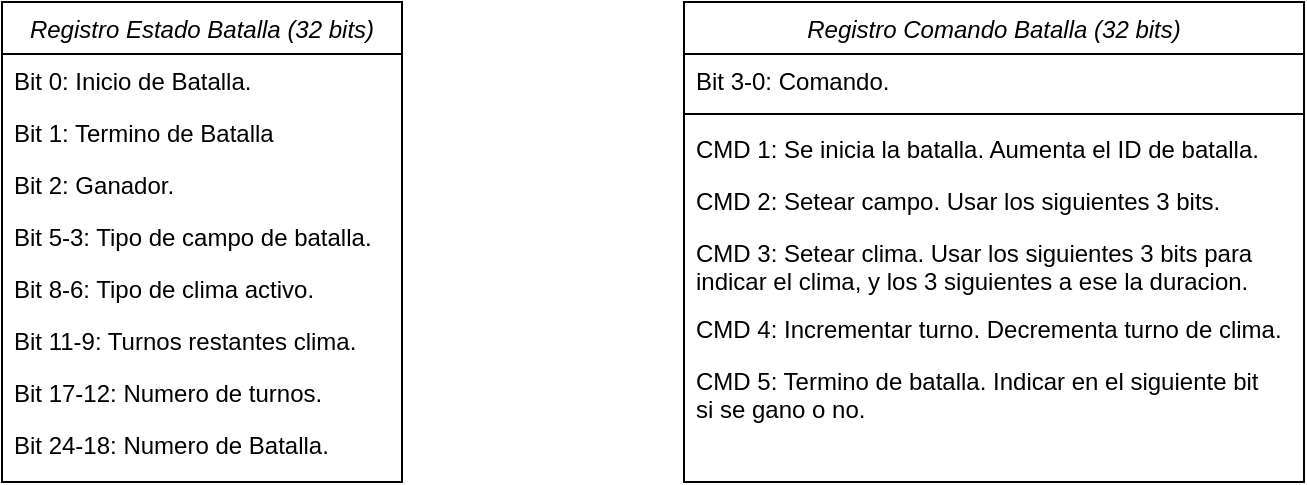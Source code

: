 <mxfile version="24.2.5" type="device">
  <diagram id="C5RBs43oDa-KdzZeNtuy" name="Page-1">
    <mxGraphModel dx="880" dy="460" grid="1" gridSize="10" guides="1" tooltips="1" connect="1" arrows="1" fold="1" page="1" pageScale="1" pageWidth="827" pageHeight="1169" math="0" shadow="0">
      <root>
        <mxCell id="WIyWlLk6GJQsqaUBKTNV-0" />
        <mxCell id="WIyWlLk6GJQsqaUBKTNV-1" parent="WIyWlLk6GJQsqaUBKTNV-0" />
        <mxCell id="zkfFHV4jXpPFQw0GAbJ--0" value="Registro Estado Batalla (32 bits)" style="swimlane;fontStyle=2;align=center;verticalAlign=top;childLayout=stackLayout;horizontal=1;startSize=26;horizontalStack=0;resizeParent=1;resizeLast=0;collapsible=1;marginBottom=0;rounded=0;shadow=0;strokeWidth=1;" parent="WIyWlLk6GJQsqaUBKTNV-1" vertex="1">
          <mxGeometry x="119" y="50" width="200" height="240" as="geometry">
            <mxRectangle x="230" y="140" width="160" height="26" as="alternateBounds" />
          </mxGeometry>
        </mxCell>
        <mxCell id="zkfFHV4jXpPFQw0GAbJ--1" value="Bit 0: Inicio de Batalla." style="text;align=left;verticalAlign=top;spacingLeft=4;spacingRight=4;overflow=hidden;rotatable=0;points=[[0,0.5],[1,0.5]];portConstraint=eastwest;" parent="zkfFHV4jXpPFQw0GAbJ--0" vertex="1">
          <mxGeometry y="26" width="200" height="26" as="geometry" />
        </mxCell>
        <mxCell id="zkfFHV4jXpPFQw0GAbJ--2" value="Bit 1: Termino de Batalla" style="text;align=left;verticalAlign=top;spacingLeft=4;spacingRight=4;overflow=hidden;rotatable=0;points=[[0,0.5],[1,0.5]];portConstraint=eastwest;rounded=0;shadow=0;html=0;" parent="zkfFHV4jXpPFQw0GAbJ--0" vertex="1">
          <mxGeometry y="52" width="200" height="26" as="geometry" />
        </mxCell>
        <mxCell id="A0Vk1uOY33R5suH3qCWU-13" value="Bit 2: Ganador." style="text;align=left;verticalAlign=top;spacingLeft=4;spacingRight=4;overflow=hidden;rotatable=0;points=[[0,0.5],[1,0.5]];portConstraint=eastwest;rounded=0;shadow=0;html=0;" vertex="1" parent="zkfFHV4jXpPFQw0GAbJ--0">
          <mxGeometry y="78" width="200" height="26" as="geometry" />
        </mxCell>
        <mxCell id="zkfFHV4jXpPFQw0GAbJ--3" value="Bit 5-3: Tipo de campo de batalla." style="text;align=left;verticalAlign=top;spacingLeft=4;spacingRight=4;overflow=hidden;rotatable=0;points=[[0,0.5],[1,0.5]];portConstraint=eastwest;rounded=0;shadow=0;html=0;" parent="zkfFHV4jXpPFQw0GAbJ--0" vertex="1">
          <mxGeometry y="104" width="200" height="26" as="geometry" />
        </mxCell>
        <mxCell id="A0Vk1uOY33R5suH3qCWU-0" value="Bit 8-6: Tipo de clima activo." style="text;align=left;verticalAlign=top;spacingLeft=4;spacingRight=4;overflow=hidden;rotatable=0;points=[[0,0.5],[1,0.5]];portConstraint=eastwest;rounded=0;shadow=0;html=0;" vertex="1" parent="zkfFHV4jXpPFQw0GAbJ--0">
          <mxGeometry y="130" width="200" height="26" as="geometry" />
        </mxCell>
        <mxCell id="A0Vk1uOY33R5suH3qCWU-2" value="Bit 11-9: Turnos restantes clima." style="text;align=left;verticalAlign=top;spacingLeft=4;spacingRight=4;overflow=hidden;rotatable=0;points=[[0,0.5],[1,0.5]];portConstraint=eastwest;rounded=0;shadow=0;html=0;" vertex="1" parent="zkfFHV4jXpPFQw0GAbJ--0">
          <mxGeometry y="156" width="200" height="26" as="geometry" />
        </mxCell>
        <mxCell id="A0Vk1uOY33R5suH3qCWU-9" value="Bit 17-12: Numero de turnos." style="text;align=left;verticalAlign=top;spacingLeft=4;spacingRight=4;overflow=hidden;rotatable=0;points=[[0,0.5],[1,0.5]];portConstraint=eastwest;rounded=0;shadow=0;html=0;" vertex="1" parent="zkfFHV4jXpPFQw0GAbJ--0">
          <mxGeometry y="182" width="200" height="26" as="geometry" />
        </mxCell>
        <mxCell id="A0Vk1uOY33R5suH3qCWU-10" value="Bit 24-18: Numero de Batalla." style="text;align=left;verticalAlign=top;spacingLeft=4;spacingRight=4;overflow=hidden;rotatable=0;points=[[0,0.5],[1,0.5]];portConstraint=eastwest;rounded=0;shadow=0;html=0;" vertex="1" parent="zkfFHV4jXpPFQw0GAbJ--0">
          <mxGeometry y="208" width="200" height="26" as="geometry" />
        </mxCell>
        <mxCell id="A0Vk1uOY33R5suH3qCWU-14" value="Registro Comando Batalla (32 bits)" style="swimlane;fontStyle=2;align=center;verticalAlign=top;childLayout=stackLayout;horizontal=1;startSize=26;horizontalStack=0;resizeParent=1;resizeLast=0;collapsible=1;marginBottom=0;rounded=0;shadow=0;strokeWidth=1;" vertex="1" parent="WIyWlLk6GJQsqaUBKTNV-1">
          <mxGeometry x="460" y="50" width="310" height="240" as="geometry">
            <mxRectangle x="230" y="140" width="160" height="26" as="alternateBounds" />
          </mxGeometry>
        </mxCell>
        <mxCell id="A0Vk1uOY33R5suH3qCWU-15" value="Bit 3-0: Comando." style="text;align=left;verticalAlign=top;spacingLeft=4;spacingRight=4;overflow=hidden;rotatable=0;points=[[0,0.5],[1,0.5]];portConstraint=eastwest;" vertex="1" parent="A0Vk1uOY33R5suH3qCWU-14">
          <mxGeometry y="26" width="310" height="26" as="geometry" />
        </mxCell>
        <mxCell id="A0Vk1uOY33R5suH3qCWU-23" value="" style="line;html=1;strokeWidth=1;align=left;verticalAlign=middle;spacingTop=-1;spacingLeft=3;spacingRight=3;rotatable=0;labelPosition=right;points=[];portConstraint=eastwest;" vertex="1" parent="A0Vk1uOY33R5suH3qCWU-14">
          <mxGeometry y="52" width="310" height="8" as="geometry" />
        </mxCell>
        <mxCell id="A0Vk1uOY33R5suH3qCWU-26" value="CMD 1: Se inicia la batalla. Aumenta el ID de batalla." style="text;align=left;verticalAlign=top;spacingLeft=4;spacingRight=4;overflow=hidden;rotatable=0;points=[[0,0.5],[1,0.5]];portConstraint=eastwest;" vertex="1" parent="A0Vk1uOY33R5suH3qCWU-14">
          <mxGeometry y="60" width="310" height="26" as="geometry" />
        </mxCell>
        <mxCell id="A0Vk1uOY33R5suH3qCWU-25" value="CMD 2: Setear campo. Usar los siguientes 3 bits." style="text;align=left;verticalAlign=top;spacingLeft=4;spacingRight=4;overflow=hidden;rotatable=0;points=[[0,0.5],[1,0.5]];portConstraint=eastwest;" vertex="1" parent="A0Vk1uOY33R5suH3qCWU-14">
          <mxGeometry y="86" width="310" height="26" as="geometry" />
        </mxCell>
        <mxCell id="A0Vk1uOY33R5suH3qCWU-27" value="CMD 3: Setear clima. Usar los siguientes 3 bits para &#xa;indicar el clima, y los 3 siguientes a ese la duracion." style="text;align=left;verticalAlign=top;spacingLeft=4;spacingRight=4;overflow=hidden;rotatable=0;points=[[0,0.5],[1,0.5]];portConstraint=eastwest;" vertex="1" parent="A0Vk1uOY33R5suH3qCWU-14">
          <mxGeometry y="112" width="310" height="38" as="geometry" />
        </mxCell>
        <mxCell id="A0Vk1uOY33R5suH3qCWU-28" value="CMD 4: Incrementar turno. Decrementa turno de clima." style="text;align=left;verticalAlign=top;spacingLeft=4;spacingRight=4;overflow=hidden;rotatable=0;points=[[0,0.5],[1,0.5]];portConstraint=eastwest;" vertex="1" parent="A0Vk1uOY33R5suH3qCWU-14">
          <mxGeometry y="150" width="310" height="26" as="geometry" />
        </mxCell>
        <mxCell id="A0Vk1uOY33R5suH3qCWU-29" value="CMD 5: Termino de batalla. Indicar en el siguiente bit &#xa;si se gano o no." style="text;align=left;verticalAlign=top;spacingLeft=4;spacingRight=4;overflow=hidden;rotatable=0;points=[[0,0.5],[1,0.5]];portConstraint=eastwest;" vertex="1" parent="A0Vk1uOY33R5suH3qCWU-14">
          <mxGeometry y="176" width="310" height="34" as="geometry" />
        </mxCell>
      </root>
    </mxGraphModel>
  </diagram>
</mxfile>
